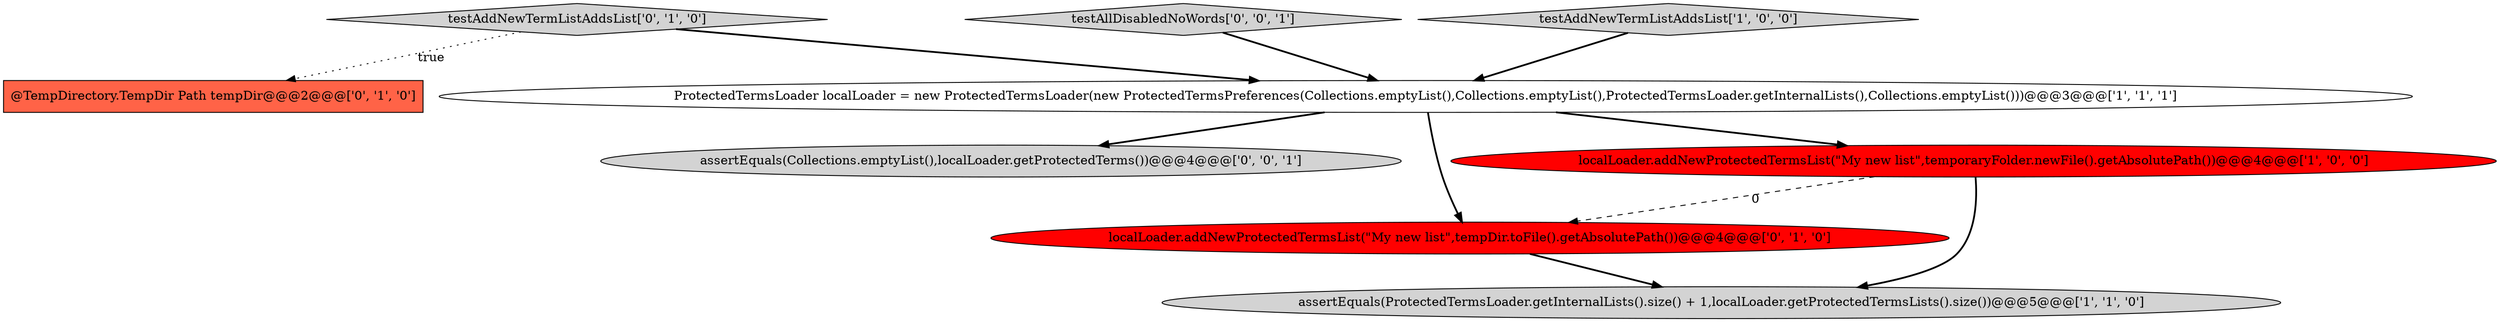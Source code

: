 digraph {
2 [style = filled, label = "testAddNewTermListAddsList['1', '0', '0']", fillcolor = lightgray, shape = diamond image = "AAA0AAABBB1BBB"];
6 [style = filled, label = "@TempDirectory.TempDir Path tempDir@@@2@@@['0', '1', '0']", fillcolor = tomato, shape = box image = "AAA1AAABBB2BBB"];
0 [style = filled, label = "ProtectedTermsLoader localLoader = new ProtectedTermsLoader(new ProtectedTermsPreferences(Collections.emptyList(),Collections.emptyList(),ProtectedTermsLoader.getInternalLists(),Collections.emptyList()))@@@3@@@['1', '1', '1']", fillcolor = white, shape = ellipse image = "AAA0AAABBB1BBB"];
1 [style = filled, label = "assertEquals(ProtectedTermsLoader.getInternalLists().size() + 1,localLoader.getProtectedTermsLists().size())@@@5@@@['1', '1', '0']", fillcolor = lightgray, shape = ellipse image = "AAA0AAABBB1BBB"];
8 [style = filled, label = "assertEquals(Collections.emptyList(),localLoader.getProtectedTerms())@@@4@@@['0', '0', '1']", fillcolor = lightgray, shape = ellipse image = "AAA0AAABBB3BBB"];
3 [style = filled, label = "localLoader.addNewProtectedTermsList(\"My new list\",temporaryFolder.newFile().getAbsolutePath())@@@4@@@['1', '0', '0']", fillcolor = red, shape = ellipse image = "AAA1AAABBB1BBB"];
5 [style = filled, label = "testAddNewTermListAddsList['0', '1', '0']", fillcolor = lightgray, shape = diamond image = "AAA0AAABBB2BBB"];
7 [style = filled, label = "testAllDisabledNoWords['0', '0', '1']", fillcolor = lightgray, shape = diamond image = "AAA0AAABBB3BBB"];
4 [style = filled, label = "localLoader.addNewProtectedTermsList(\"My new list\",tempDir.toFile().getAbsolutePath())@@@4@@@['0', '1', '0']", fillcolor = red, shape = ellipse image = "AAA1AAABBB2BBB"];
0->3 [style = bold, label=""];
5->6 [style = dotted, label="true"];
4->1 [style = bold, label=""];
2->0 [style = bold, label=""];
7->0 [style = bold, label=""];
3->1 [style = bold, label=""];
5->0 [style = bold, label=""];
3->4 [style = dashed, label="0"];
0->4 [style = bold, label=""];
0->8 [style = bold, label=""];
}
